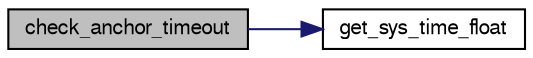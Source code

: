 digraph "check_anchor_timeout"
{
  edge [fontname="FreeSans",fontsize="10",labelfontname="FreeSans",labelfontsize="10"];
  node [fontname="FreeSans",fontsize="10",shape=record];
  rankdir="LR";
  Node1 [label="check_anchor_timeout",height=0.2,width=0.4,color="black", fillcolor="grey75", style="filled", fontcolor="black"];
  Node1 -> Node2 [color="midnightblue",fontsize="10",style="solid",fontname="FreeSans"];
  Node2 [label="get_sys_time_float",height=0.2,width=0.4,color="black", fillcolor="white", style="filled",URL="$sys__time_8h.html#af486c2fb33d8d33645256a9970eb056e",tooltip="Get the time in seconds since startup. "];
}
